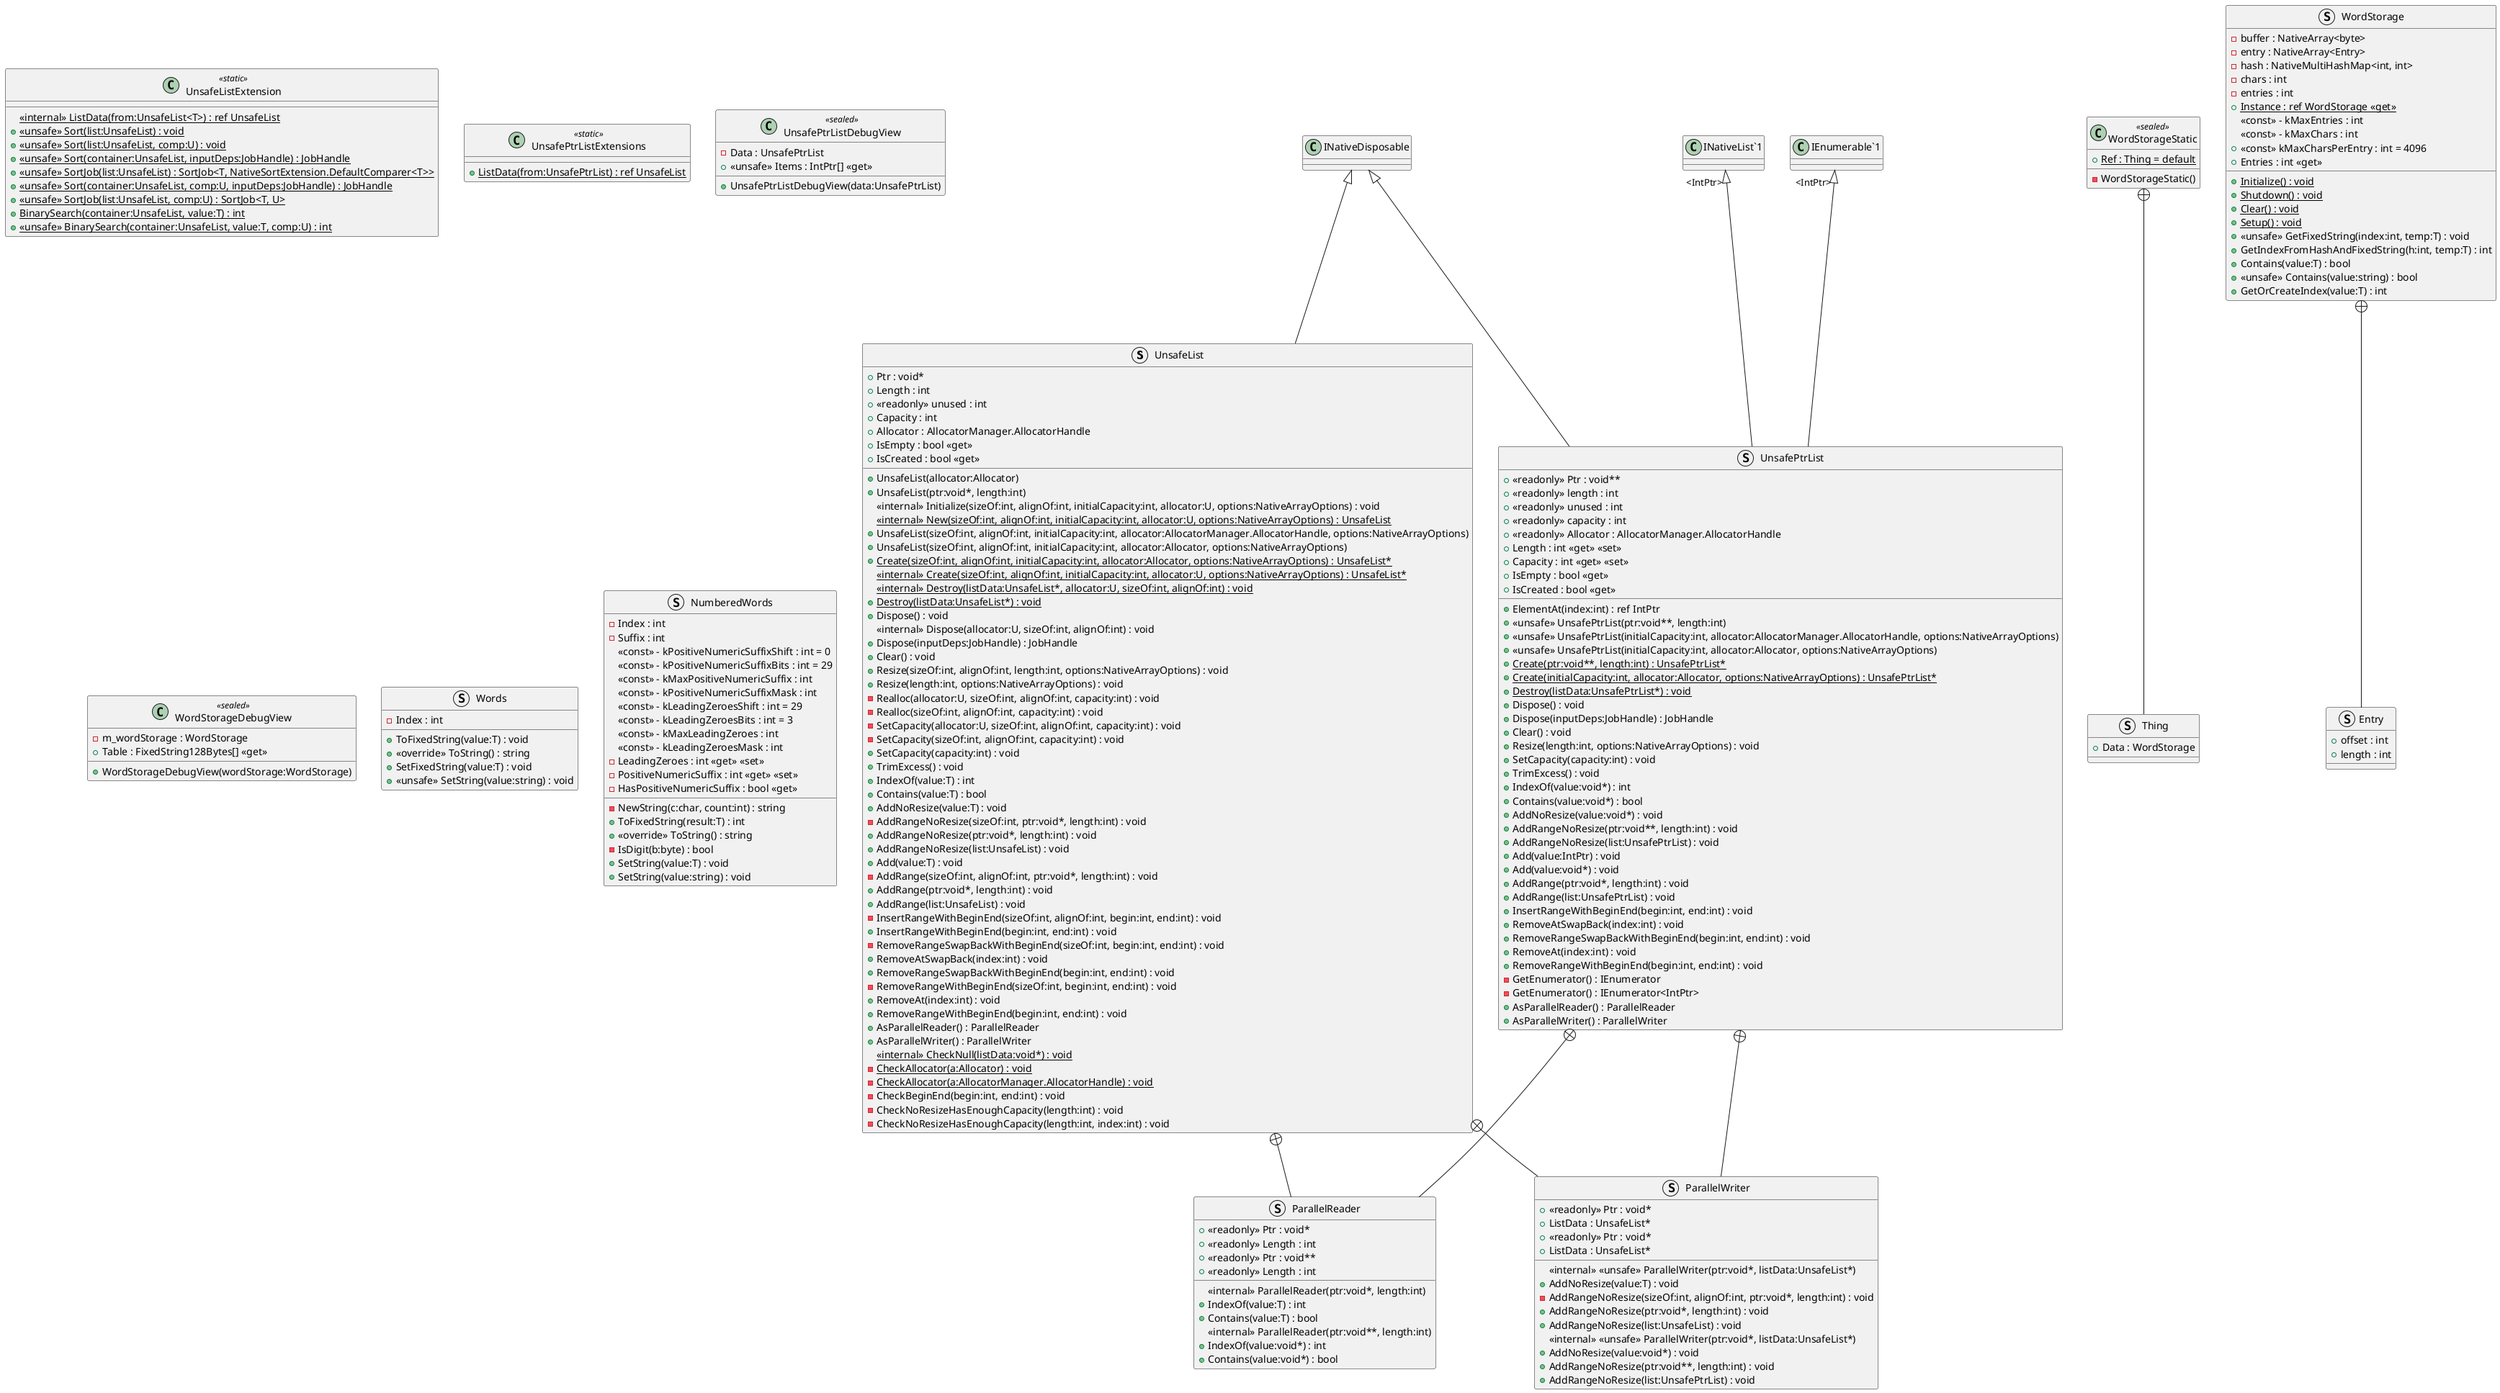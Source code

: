@startuml
struct UnsafeList {
    + Ptr : void*
    + Length : int
    + <<readonly>> unused : int
    + Capacity : int
    + Allocator : AllocatorManager.AllocatorHandle
    + UnsafeList(allocator:Allocator)
    + UnsafeList(ptr:void*, length:int)
    <<internal>> Initialize(sizeOf:int, alignOf:int, initialCapacity:int, allocator:U, options:NativeArrayOptions) : void
    <<internal>> {static} New(sizeOf:int, alignOf:int, initialCapacity:int, allocator:U, options:NativeArrayOptions) : UnsafeList
    + UnsafeList(sizeOf:int, alignOf:int, initialCapacity:int, allocator:AllocatorManager.AllocatorHandle, options:NativeArrayOptions)
    + UnsafeList(sizeOf:int, alignOf:int, initialCapacity:int, allocator:Allocator, options:NativeArrayOptions)
    + {static} Create(sizeOf:int, alignOf:int, initialCapacity:int, allocator:Allocator, options:NativeArrayOptions) : UnsafeList*
    <<internal>> {static} Create(sizeOf:int, alignOf:int, initialCapacity:int, allocator:U, options:NativeArrayOptions) : UnsafeList*
    <<internal>> {static} Destroy(listData:UnsafeList*, allocator:U, sizeOf:int, alignOf:int) : void
    + {static} Destroy(listData:UnsafeList*) : void
    + IsEmpty : bool <<get>>
    + IsCreated : bool <<get>>
    + Dispose() : void
    <<internal>> Dispose(allocator:U, sizeOf:int, alignOf:int) : void
    + Dispose(inputDeps:JobHandle) : JobHandle
    + Clear() : void
    + Resize(sizeOf:int, alignOf:int, length:int, options:NativeArrayOptions) : void
    + Resize(length:int, options:NativeArrayOptions) : void
    - Realloc(allocator:U, sizeOf:int, alignOf:int, capacity:int) : void
    - Realloc(sizeOf:int, alignOf:int, capacity:int) : void
    - SetCapacity(allocator:U, sizeOf:int, alignOf:int, capacity:int) : void
    - SetCapacity(sizeOf:int, alignOf:int, capacity:int) : void
    + SetCapacity(capacity:int) : void
    + TrimExcess() : void
    + IndexOf(value:T) : int
    + Contains(value:T) : bool
    + AddNoResize(value:T) : void
    - AddRangeNoResize(sizeOf:int, ptr:void*, length:int) : void
    + AddRangeNoResize(ptr:void*, length:int) : void
    + AddRangeNoResize(list:UnsafeList) : void
    + Add(value:T) : void
    - AddRange(sizeOf:int, alignOf:int, ptr:void*, length:int) : void
    + AddRange(ptr:void*, length:int) : void
    + AddRange(list:UnsafeList) : void
    - InsertRangeWithBeginEnd(sizeOf:int, alignOf:int, begin:int, end:int) : void
    + InsertRangeWithBeginEnd(begin:int, end:int) : void
    - RemoveRangeSwapBackWithBeginEnd(sizeOf:int, begin:int, end:int) : void
    + RemoveAtSwapBack(index:int) : void
    + RemoveRangeSwapBackWithBeginEnd(begin:int, end:int) : void
    - RemoveRangeWithBeginEnd(sizeOf:int, begin:int, end:int) : void
    + RemoveAt(index:int) : void
    + RemoveRangeWithBeginEnd(begin:int, end:int) : void
    + AsParallelReader() : ParallelReader
    + AsParallelWriter() : ParallelWriter
    <<internal>> {static} CheckNull(listData:void*) : void
    {static} - CheckAllocator(a:Allocator) : void
    {static} - CheckAllocator(a:AllocatorManager.AllocatorHandle) : void
    - CheckBeginEnd(begin:int, end:int) : void
    - CheckNoResizeHasEnoughCapacity(length:int) : void
    - CheckNoResizeHasEnoughCapacity(length:int, index:int) : void
}
class UnsafeListExtension <<static>> {
    <<internal>> {static} ListData(from:UnsafeList<T>) : ref UnsafeList
    + <<unsafe>> {static} Sort(list:UnsafeList) : void
    + <<unsafe>> {static} Sort(list:UnsafeList, comp:U) : void
    + <<unsafe>> {static} Sort(container:UnsafeList, inputDeps:JobHandle) : JobHandle
    + <<unsafe>> {static} SortJob(list:UnsafeList) : SortJob<T, NativeSortExtension.DefaultComparer<T>>
    + <<unsafe>> {static} Sort(container:UnsafeList, comp:U, inputDeps:JobHandle) : JobHandle
    + <<unsafe>> {static} SortJob(list:UnsafeList, comp:U) : SortJob<T, U>
    + {static} BinarySearch(container:UnsafeList, value:T) : int
    + <<unsafe>> {static} BinarySearch(container:UnsafeList, value:T, comp:U) : int
}
struct UnsafePtrList {
    + <<readonly>> Ptr : void**
    + <<readonly>> length : int
    + <<readonly>> unused : int
    + <<readonly>> capacity : int
    + <<readonly>> Allocator : AllocatorManager.AllocatorHandle
    + Length : int <<get>> <<set>>
    + Capacity : int <<get>> <<set>>
    + ElementAt(index:int) : ref IntPtr
    + <<unsafe>> UnsafePtrList(ptr:void**, length:int)
    + <<unsafe>> UnsafePtrList(initialCapacity:int, allocator:AllocatorManager.AllocatorHandle, options:NativeArrayOptions)
    + <<unsafe>> UnsafePtrList(initialCapacity:int, allocator:Allocator, options:NativeArrayOptions)
    + {static} Create(ptr:void**, length:int) : UnsafePtrList*
    + {static} Create(initialCapacity:int, allocator:Allocator, options:NativeArrayOptions) : UnsafePtrList*
    + {static} Destroy(listData:UnsafePtrList*) : void
    + IsEmpty : bool <<get>>
    + IsCreated : bool <<get>>
    + Dispose() : void
    + Dispose(inputDeps:JobHandle) : JobHandle
    + Clear() : void
    + Resize(length:int, options:NativeArrayOptions) : void
    + SetCapacity(capacity:int) : void
    + TrimExcess() : void
    + IndexOf(value:void*) : int
    + Contains(value:void*) : bool
    + AddNoResize(value:void*) : void
    + AddRangeNoResize(ptr:void**, length:int) : void
    + AddRangeNoResize(list:UnsafePtrList) : void
    + Add(value:IntPtr) : void
    + Add(value:void*) : void
    + AddRange(ptr:void*, length:int) : void
    + AddRange(list:UnsafePtrList) : void
    + InsertRangeWithBeginEnd(begin:int, end:int) : void
    + RemoveAtSwapBack(index:int) : void
    + RemoveRangeSwapBackWithBeginEnd(begin:int, end:int) : void
    + RemoveAt(index:int) : void
    + RemoveRangeWithBeginEnd(begin:int, end:int) : void
    - GetEnumerator() : IEnumerator
    - GetEnumerator() : IEnumerator<IntPtr>
    + AsParallelReader() : ParallelReader
    + AsParallelWriter() : ParallelWriter
}
class UnsafePtrListExtensions <<static>> {
    + {static} ListData(from:UnsafePtrList) : ref UnsafeList
}
class UnsafePtrListDebugView <<sealed>> {
    - Data : UnsafePtrList
    + UnsafePtrListDebugView(data:UnsafePtrList)
    + <<unsafe>> Items : IntPtr[] <<get>>
}
class WordStorageDebugView <<sealed>> {
    - m_wordStorage : WordStorage
    + WordStorageDebugView(wordStorage:WordStorage)
    + Table : FixedString128Bytes[] <<get>>
}
class WordStorageStatic <<sealed>> {
    - WordStorageStatic()
    + {static} Ref : Thing = default
}
struct WordStorage {
    - buffer : NativeArray<byte>
    - entry : NativeArray<Entry>
    - hash : NativeMultiHashMap<int, int>
    - chars : int
    - entries : int
    + {static} Instance : ref WordStorage <<get>>
    <<const>> - kMaxEntries : int
    <<const>> - kMaxChars : int
    + <<const>> kMaxCharsPerEntry : int = 4096
    + Entries : int <<get>>
    + {static} Initialize() : void
    + {static} Shutdown() : void
    + {static} Clear() : void
    + {static} Setup() : void
    + <<unsafe>> GetFixedString(index:int, temp:T) : void
    + GetIndexFromHashAndFixedString(h:int, temp:T) : int
    + Contains(value:T) : bool
    + <<unsafe>> Contains(value:string) : bool
    + GetOrCreateIndex(value:T) : int
}
struct Words {
    - Index : int
    + ToFixedString(value:T) : void
    + <<override>> ToString() : string
    + SetFixedString(value:T) : void
    + <<unsafe>> SetString(value:string) : void
}
struct NumberedWords {
    - Index : int
    - Suffix : int
    <<const>> - kPositiveNumericSuffixShift : int = 0
    <<const>> - kPositiveNumericSuffixBits : int = 29
    <<const>> - kMaxPositiveNumericSuffix : int
    <<const>> - kPositiveNumericSuffixMask : int
    <<const>> - kLeadingZeroesShift : int = 29
    <<const>> - kLeadingZeroesBits : int = 3
    <<const>> - kMaxLeadingZeroes : int
    <<const>> - kLeadingZeroesMask : int
    - LeadingZeroes : int <<get>> <<set>>
    - PositiveNumericSuffix : int <<get>> <<set>>
    - HasPositiveNumericSuffix : bool <<get>>
    - NewString(c:char, count:int) : string
    + ToFixedString(result:T) : int
    + <<override>> ToString() : string
    - IsDigit(b:byte) : bool
    + SetString(value:T) : void
    + SetString(value:string) : void
}
struct ParallelReader {
    + <<readonly>> Ptr : void*
    + <<readonly>> Length : int
    <<internal>> ParallelReader(ptr:void*, length:int)
    + IndexOf(value:T) : int
    + Contains(value:T) : bool
}
struct ParallelWriter {
    + <<readonly>> Ptr : void*
    + ListData : UnsafeList*
    <<internal>> <<unsafe>> ParallelWriter(ptr:void*, listData:UnsafeList*)
    + AddNoResize(value:T) : void
    - AddRangeNoResize(sizeOf:int, alignOf:int, ptr:void*, length:int) : void
    + AddRangeNoResize(ptr:void*, length:int) : void
    + AddRangeNoResize(list:UnsafeList) : void
}
struct ParallelReader {
    + <<readonly>> Ptr : void**
    + <<readonly>> Length : int
    <<internal>> ParallelReader(ptr:void**, length:int)
    + IndexOf(value:void*) : int
    + Contains(value:void*) : bool
}
struct ParallelWriter {
    + <<readonly>> Ptr : void*
    + ListData : UnsafeList*
    <<internal>> <<unsafe>> ParallelWriter(ptr:void*, listData:UnsafeList*)
    + AddNoResize(value:void*) : void
    + AddRangeNoResize(ptr:void**, length:int) : void
    + AddRangeNoResize(list:UnsafePtrList) : void
}
struct Thing {
    + Data : WordStorage
}
struct Entry {
    + offset : int
    + length : int
}
INativeDisposable <|-- UnsafeList
INativeDisposable <|-- UnsafePtrList
"INativeList`1" "<IntPtr>" <|-- UnsafePtrList
"IEnumerable`1" "<IntPtr>" <|-- UnsafePtrList
UnsafeList +-- ParallelReader
UnsafeList +-- ParallelWriter
UnsafePtrList +-- ParallelReader
UnsafePtrList +-- ParallelWriter
WordStorageStatic +-- Thing
WordStorage +-- Entry
@enduml
